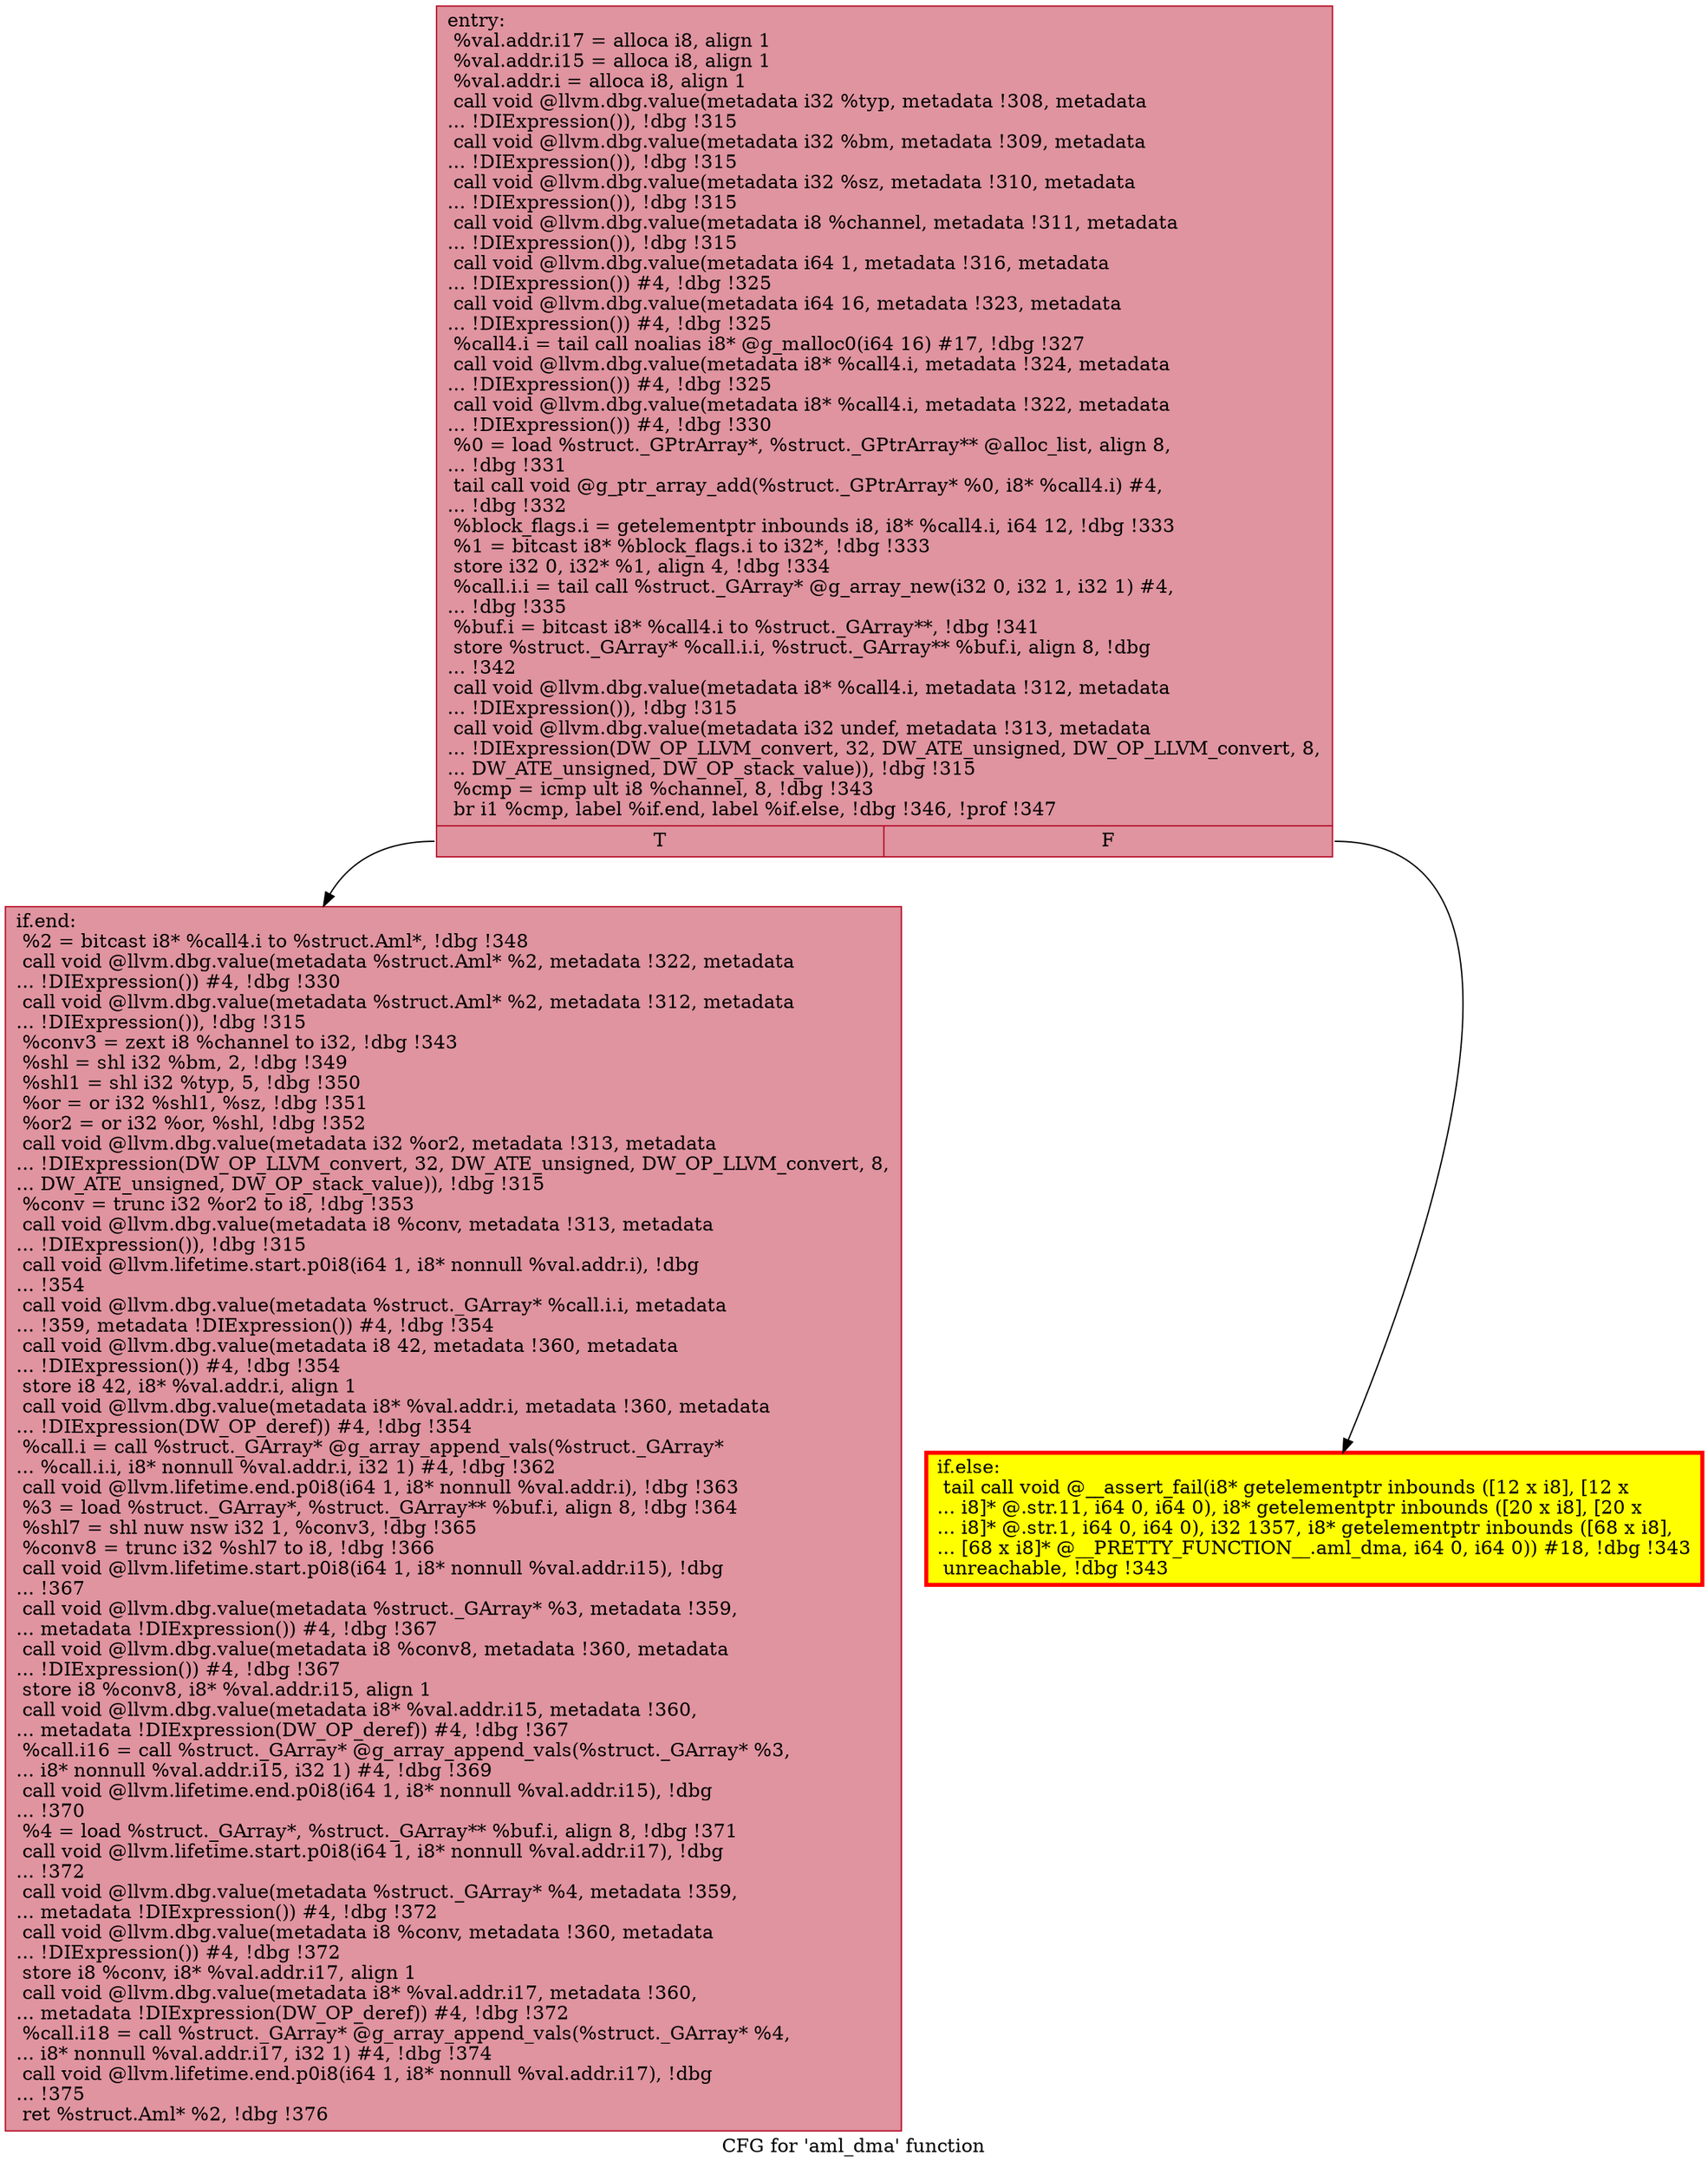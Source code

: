 digraph "CFG for 'aml_dma' function" {
	label="CFG for 'aml_dma' function";

	Node0x559ed8e3dd10 [shape=record,color="#b70d28ff", style=filled, fillcolor="#b70d2870",label="{entry:\l  %val.addr.i17 = alloca i8, align 1\l  %val.addr.i15 = alloca i8, align 1\l  %val.addr.i = alloca i8, align 1\l  call void @llvm.dbg.value(metadata i32 %typ, metadata !308, metadata\l... !DIExpression()), !dbg !315\l  call void @llvm.dbg.value(metadata i32 %bm, metadata !309, metadata\l... !DIExpression()), !dbg !315\l  call void @llvm.dbg.value(metadata i32 %sz, metadata !310, metadata\l... !DIExpression()), !dbg !315\l  call void @llvm.dbg.value(metadata i8 %channel, metadata !311, metadata\l... !DIExpression()), !dbg !315\l  call void @llvm.dbg.value(metadata i64 1, metadata !316, metadata\l... !DIExpression()) #4, !dbg !325\l  call void @llvm.dbg.value(metadata i64 16, metadata !323, metadata\l... !DIExpression()) #4, !dbg !325\l  %call4.i = tail call noalias i8* @g_malloc0(i64 16) #17, !dbg !327\l  call void @llvm.dbg.value(metadata i8* %call4.i, metadata !324, metadata\l... !DIExpression()) #4, !dbg !325\l  call void @llvm.dbg.value(metadata i8* %call4.i, metadata !322, metadata\l... !DIExpression()) #4, !dbg !330\l  %0 = load %struct._GPtrArray*, %struct._GPtrArray** @alloc_list, align 8,\l... !dbg !331\l  tail call void @g_ptr_array_add(%struct._GPtrArray* %0, i8* %call4.i) #4,\l... !dbg !332\l  %block_flags.i = getelementptr inbounds i8, i8* %call4.i, i64 12, !dbg !333\l  %1 = bitcast i8* %block_flags.i to i32*, !dbg !333\l  store i32 0, i32* %1, align 4, !dbg !334\l  %call.i.i = tail call %struct._GArray* @g_array_new(i32 0, i32 1, i32 1) #4,\l... !dbg !335\l  %buf.i = bitcast i8* %call4.i to %struct._GArray**, !dbg !341\l  store %struct._GArray* %call.i.i, %struct._GArray** %buf.i, align 8, !dbg\l... !342\l  call void @llvm.dbg.value(metadata i8* %call4.i, metadata !312, metadata\l... !DIExpression()), !dbg !315\l  call void @llvm.dbg.value(metadata i32 undef, metadata !313, metadata\l... !DIExpression(DW_OP_LLVM_convert, 32, DW_ATE_unsigned, DW_OP_LLVM_convert, 8,\l... DW_ATE_unsigned, DW_OP_stack_value)), !dbg !315\l  %cmp = icmp ult i8 %channel, 8, !dbg !343\l  br i1 %cmp, label %if.end, label %if.else, !dbg !346, !prof !347\l|{<s0>T|<s1>F}}"];
	Node0x559ed8e3dd10:s0 -> Node0x559ed8e60d10;
	Node0x559ed8e3dd10:s1 -> Node0x559ed8e60d80;
	Node0x559ed8e60d80 [shape=record,penwidth=3.0, style="filled", color="red", fillcolor="yellow",label="{if.else:                                          \l  tail call void @__assert_fail(i8* getelementptr inbounds ([12 x i8], [12 x\l... i8]* @.str.11, i64 0, i64 0), i8* getelementptr inbounds ([20 x i8], [20 x\l... i8]* @.str.1, i64 0, i64 0), i32 1357, i8* getelementptr inbounds ([68 x i8],\l... [68 x i8]* @__PRETTY_FUNCTION__.aml_dma, i64 0, i64 0)) #18, !dbg !343\l  unreachable, !dbg !343\l}"];
	Node0x559ed8e60d10 [shape=record,color="#b70d28ff", style=filled, fillcolor="#b70d2870",label="{if.end:                                           \l  %2 = bitcast i8* %call4.i to %struct.Aml*, !dbg !348\l  call void @llvm.dbg.value(metadata %struct.Aml* %2, metadata !322, metadata\l... !DIExpression()) #4, !dbg !330\l  call void @llvm.dbg.value(metadata %struct.Aml* %2, metadata !312, metadata\l... !DIExpression()), !dbg !315\l  %conv3 = zext i8 %channel to i32, !dbg !343\l  %shl = shl i32 %bm, 2, !dbg !349\l  %shl1 = shl i32 %typ, 5, !dbg !350\l  %or = or i32 %shl1, %sz, !dbg !351\l  %or2 = or i32 %or, %shl, !dbg !352\l  call void @llvm.dbg.value(metadata i32 %or2, metadata !313, metadata\l... !DIExpression(DW_OP_LLVM_convert, 32, DW_ATE_unsigned, DW_OP_LLVM_convert, 8,\l... DW_ATE_unsigned, DW_OP_stack_value)), !dbg !315\l  %conv = trunc i32 %or2 to i8, !dbg !353\l  call void @llvm.dbg.value(metadata i8 %conv, metadata !313, metadata\l... !DIExpression()), !dbg !315\l  call void @llvm.lifetime.start.p0i8(i64 1, i8* nonnull %val.addr.i), !dbg\l... !354\l  call void @llvm.dbg.value(metadata %struct._GArray* %call.i.i, metadata\l... !359, metadata !DIExpression()) #4, !dbg !354\l  call void @llvm.dbg.value(metadata i8 42, metadata !360, metadata\l... !DIExpression()) #4, !dbg !354\l  store i8 42, i8* %val.addr.i, align 1\l  call void @llvm.dbg.value(metadata i8* %val.addr.i, metadata !360, metadata\l... !DIExpression(DW_OP_deref)) #4, !dbg !354\l  %call.i = call %struct._GArray* @g_array_append_vals(%struct._GArray*\l... %call.i.i, i8* nonnull %val.addr.i, i32 1) #4, !dbg !362\l  call void @llvm.lifetime.end.p0i8(i64 1, i8* nonnull %val.addr.i), !dbg !363\l  %3 = load %struct._GArray*, %struct._GArray** %buf.i, align 8, !dbg !364\l  %shl7 = shl nuw nsw i32 1, %conv3, !dbg !365\l  %conv8 = trunc i32 %shl7 to i8, !dbg !366\l  call void @llvm.lifetime.start.p0i8(i64 1, i8* nonnull %val.addr.i15), !dbg\l... !367\l  call void @llvm.dbg.value(metadata %struct._GArray* %3, metadata !359,\l... metadata !DIExpression()) #4, !dbg !367\l  call void @llvm.dbg.value(metadata i8 %conv8, metadata !360, metadata\l... !DIExpression()) #4, !dbg !367\l  store i8 %conv8, i8* %val.addr.i15, align 1\l  call void @llvm.dbg.value(metadata i8* %val.addr.i15, metadata !360,\l... metadata !DIExpression(DW_OP_deref)) #4, !dbg !367\l  %call.i16 = call %struct._GArray* @g_array_append_vals(%struct._GArray* %3,\l... i8* nonnull %val.addr.i15, i32 1) #4, !dbg !369\l  call void @llvm.lifetime.end.p0i8(i64 1, i8* nonnull %val.addr.i15), !dbg\l... !370\l  %4 = load %struct._GArray*, %struct._GArray** %buf.i, align 8, !dbg !371\l  call void @llvm.lifetime.start.p0i8(i64 1, i8* nonnull %val.addr.i17), !dbg\l... !372\l  call void @llvm.dbg.value(metadata %struct._GArray* %4, metadata !359,\l... metadata !DIExpression()) #4, !dbg !372\l  call void @llvm.dbg.value(metadata i8 %conv, metadata !360, metadata\l... !DIExpression()) #4, !dbg !372\l  store i8 %conv, i8* %val.addr.i17, align 1\l  call void @llvm.dbg.value(metadata i8* %val.addr.i17, metadata !360,\l... metadata !DIExpression(DW_OP_deref)) #4, !dbg !372\l  %call.i18 = call %struct._GArray* @g_array_append_vals(%struct._GArray* %4,\l... i8* nonnull %val.addr.i17, i32 1) #4, !dbg !374\l  call void @llvm.lifetime.end.p0i8(i64 1, i8* nonnull %val.addr.i17), !dbg\l... !375\l  ret %struct.Aml* %2, !dbg !376\l}"];
}

